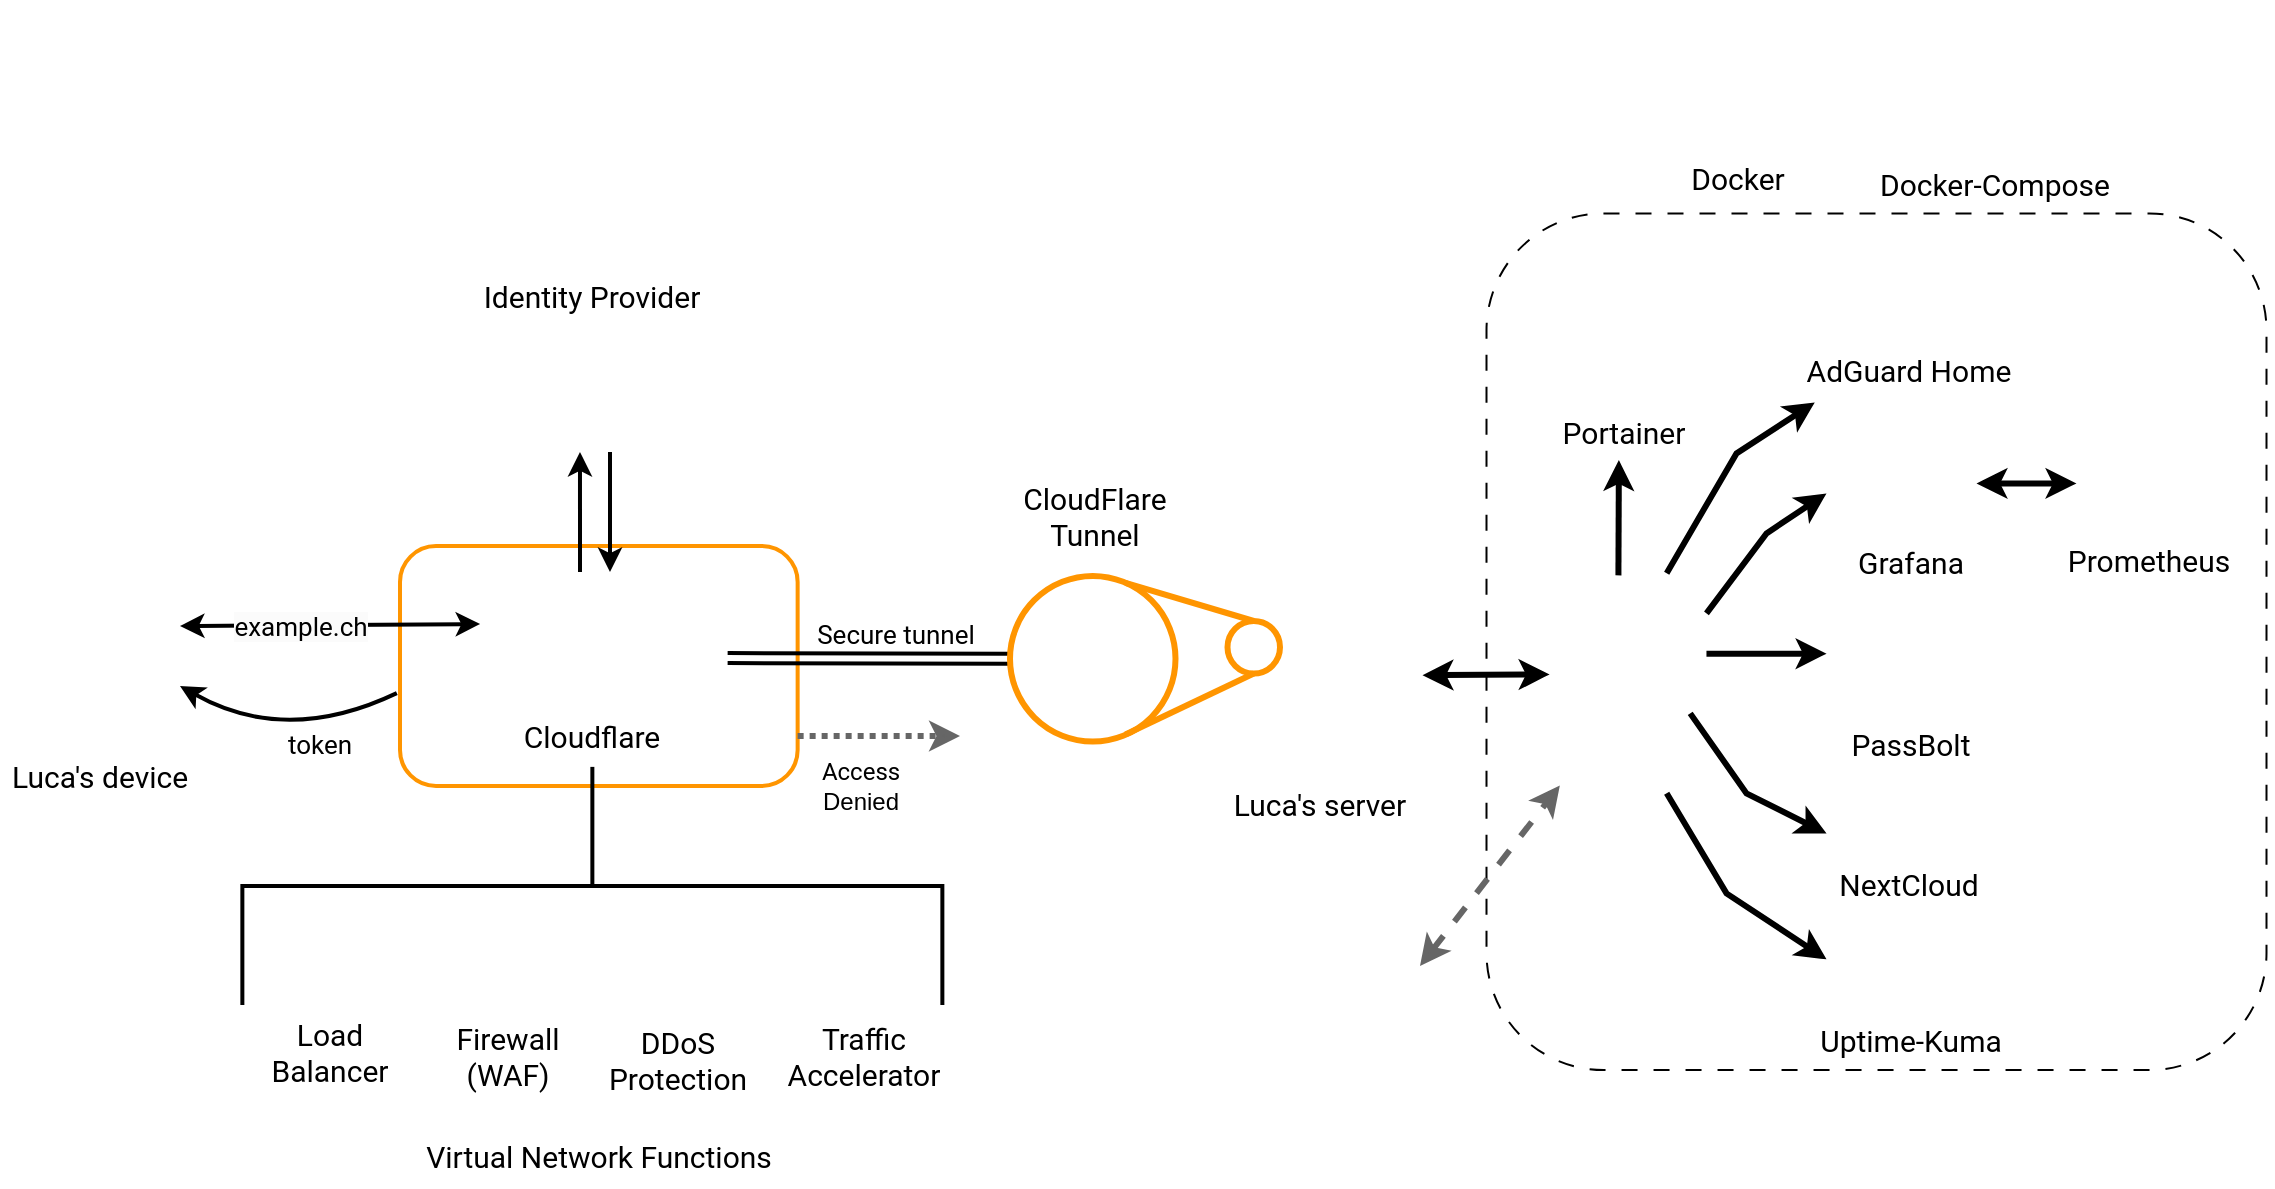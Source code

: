 <mxfile version="21.3.3" type="device">
  <diagram name="Page-1" id="MUNQ2RagDNplRtzWQptZ">
    <mxGraphModel dx="1791" dy="860" grid="1" gridSize="10" guides="1" tooltips="1" connect="1" arrows="1" fold="1" page="1" pageScale="1" pageWidth="850" pageHeight="1100" background="#ffffff" math="0" shadow="0">
      <root>
        <mxCell id="0" />
        <mxCell id="1" parent="0" />
        <mxCell id="4DpClMkkZlTGhRyB2elV-107" value="" style="rounded=1;whiteSpace=wrap;html=1;fillColor=none;dashed=1;dashPattern=8 8;" vertex="1" parent="1">
          <mxGeometry x="153.25" y="163.69" width="390" height="428.31" as="geometry" />
        </mxCell>
        <mxCell id="4DpClMkkZlTGhRyB2elV-103" value="" style="shape=image;verticalLabelPosition=bottom;labelBackgroundColor=default;verticalAlign=top;aspect=fixed;imageAspect=0;image=https://cdn-icons-png.flaticon.com/512/757/757179.png;" vertex="1" parent="1">
          <mxGeometry x="5" y="319.69" width="129" height="129" as="geometry" />
        </mxCell>
        <mxCell id="4DpClMkkZlTGhRyB2elV-38" value="" style="rounded=1;whiteSpace=wrap;html=1;fillColor=none;strokeColor=#FF9500;strokeWidth=2;" vertex="1" parent="1">
          <mxGeometry x="-390" y="330" width="198.82" height="120" as="geometry" />
        </mxCell>
        <mxCell id="4DpClMkkZlTGhRyB2elV-18" value="" style="shape=image;verticalLabelPosition=bottom;labelBackgroundColor=default;verticalAlign=top;aspect=fixed;imageAspect=0;image=https://upload.wikimedia.org/wikipedia/commons/thumb/1/1b/Traefik.logo.png/1200px-Traefik.logo.png;" vertex="1" parent="1">
          <mxGeometry x="186.81" y="348.69" width="67.06" height="92.5" as="geometry" />
        </mxCell>
        <mxCell id="4DpClMkkZlTGhRyB2elV-28" value="" style="shape=image;verticalLabelPosition=bottom;labelBackgroundColor=default;verticalAlign=top;aspect=fixed;imageAspect=0;image=https://static-00.iconduck.com/assets.00/portainer-icon-366x512-rt9if7pd.png;" vertex="1" parent="1">
          <mxGeometry x="197.93" y="181.99" width="57.18" height="80" as="geometry" />
        </mxCell>
        <mxCell id="4DpClMkkZlTGhRyB2elV-29" value="" style="shape=image;verticalLabelPosition=bottom;labelBackgroundColor=default;verticalAlign=top;aspect=fixed;imageAspect=0;image=https://gitlab.developers.cam.ac.uk/uploads/-/system/project/avatar/4542/compose.png;" vertex="1" parent="1">
          <mxGeometry x="374.91" y="57.69" width="64.69" height="82" as="geometry" />
        </mxCell>
        <mxCell id="4DpClMkkZlTGhRyB2elV-32" value="" style="shape=image;verticalLabelPosition=bottom;labelBackgroundColor=default;verticalAlign=top;aspect=fixed;imageAspect=0;image=https://icons.veryicon.com/png/o/miscellaneous/two-color-icon-library/user-286.png;" vertex="1" parent="1">
          <mxGeometry x="-590" y="340" width="100" height="100" as="geometry" />
        </mxCell>
        <mxCell id="4DpClMkkZlTGhRyB2elV-33" value="" style="shape=image;verticalLabelPosition=bottom;labelBackgroundColor=default;verticalAlign=top;aspect=fixed;imageAspect=0;image=https://gnulinux.ch/bl-content/uploads/pages/21d48109461a5a4809df8924600e170b/cloudflare_logo.png;" vertex="1" parent="1">
          <mxGeometry x="-360" y="350" width="132.36" height="60" as="geometry" />
        </mxCell>
        <mxCell id="4DpClMkkZlTGhRyB2elV-34" value="Cloudflare" style="text;html=1;strokeColor=none;fillColor=none;align=center;verticalAlign=middle;whiteSpace=wrap;rounded=0;fontFamily=Roboto;fontSource=https%3A%2F%2Ffonts.googleapis.com%2Fcss%3Ffamily%3DRoboto;fontSize=15;" vertex="1" parent="1">
          <mxGeometry x="-323.82" y="410" width="60" height="30" as="geometry" />
        </mxCell>
        <mxCell id="4DpClMkkZlTGhRyB2elV-40" value="&lt;span style=&quot;color: rgb(0, 0, 0); font-size: 13px; font-style: normal; font-variant-ligatures: normal; font-variant-caps: normal; font-weight: 400; letter-spacing: normal; orphans: 2; text-align: center; text-indent: 0px; text-transform: none; widows: 2; word-spacing: 0px; -webkit-text-stroke-width: 0px; background-color: rgb(251, 251, 251); text-decoration-thickness: initial; text-decoration-style: initial; text-decoration-color: initial; float: none; display: inline !important;&quot;&gt;example.ch&lt;/span&gt;" style="endArrow=classic;startArrow=classic;html=1;rounded=0;strokeWidth=2;entryX=0.076;entryY=0.317;entryDx=0;entryDy=0;entryPerimeter=0;fontSize=13;fontFamily=Roboto;fontSource=https%3A%2F%2Ffonts.googleapis.com%2Fcss%3Ffamily%3DRoboto;" edge="1" parent="1" target="4DpClMkkZlTGhRyB2elV-33">
          <mxGeometry x="-0.2" width="50" height="50" relative="1" as="geometry">
            <mxPoint x="-500" y="370" as="sourcePoint" />
            <mxPoint x="-400" y="370" as="targetPoint" />
            <mxPoint as="offset" />
          </mxGeometry>
        </mxCell>
        <mxCell id="4DpClMkkZlTGhRyB2elV-39" value="Luca&#39;s device" style="text;html=1;strokeColor=none;fillColor=none;align=center;verticalAlign=middle;whiteSpace=wrap;rounded=0;fontFamily=Roboto;fontSource=https%3A%2F%2Ffonts.googleapis.com%2Fcss%3Ffamily%3DRoboto;fontSize=15;" vertex="1" parent="1">
          <mxGeometry x="-590" y="430" width="100" height="30" as="geometry" />
        </mxCell>
        <mxCell id="4DpClMkkZlTGhRyB2elV-43" value="" style="curved=1;endArrow=classic;html=1;rounded=0;entryX=0.9;entryY=0.6;entryDx=0;entryDy=0;entryPerimeter=0;strokeWidth=2;exitX=-0.008;exitY=0.613;exitDx=0;exitDy=0;exitPerimeter=0;" edge="1" parent="1" source="4DpClMkkZlTGhRyB2elV-38" target="4DpClMkkZlTGhRyB2elV-32">
          <mxGeometry width="50" height="50" relative="1" as="geometry">
            <mxPoint x="-407" y="401" as="sourcePoint" />
            <mxPoint x="-495.5" y="400.7" as="targetPoint" />
            <Array as="points">
              <mxPoint x="-447" y="430" />
            </Array>
          </mxGeometry>
        </mxCell>
        <mxCell id="4DpClMkkZlTGhRyB2elV-45" value="token" style="text;html=1;strokeColor=none;fillColor=none;align=center;verticalAlign=middle;whiteSpace=wrap;rounded=0;fontFamily=Roboto;fontSource=https%3A%2F%2Ffonts.googleapis.com%2Fcss%3Ffamily%3DRoboto;fontSize=13;" vertex="1" parent="1">
          <mxGeometry x="-460" y="414" width="60" height="30" as="geometry" />
        </mxCell>
        <mxCell id="4DpClMkkZlTGhRyB2elV-46" value="" style="shape=image;verticalLabelPosition=bottom;labelBackgroundColor=default;verticalAlign=top;aspect=fixed;imageAspect=0;image=https://cdn-icons-png.flaticon.com/512/3076/3076409.png;" vertex="1" parent="1">
          <mxGeometry x="-320.59" y="220" width="60" height="60" as="geometry" />
        </mxCell>
        <mxCell id="4DpClMkkZlTGhRyB2elV-50" value="" style="endArrow=classic;html=1;rounded=0;entryX=0.343;entryY=1;entryDx=0;entryDy=0;entryPerimeter=0;strokeWidth=2;" edge="1" parent="1">
          <mxGeometry width="50" height="50" relative="1" as="geometry">
            <mxPoint x="-300" y="343" as="sourcePoint" />
            <mxPoint x="-300.01" y="283" as="targetPoint" />
          </mxGeometry>
        </mxCell>
        <mxCell id="4DpClMkkZlTGhRyB2elV-51" value="" style="endArrow=none;html=1;rounded=0;entryX=0.343;entryY=1;entryDx=0;entryDy=0;entryPerimeter=0;startArrow=classic;startFill=1;endFill=0;strokeWidth=2;" edge="1" parent="1">
          <mxGeometry width="50" height="50" relative="1" as="geometry">
            <mxPoint x="-285" y="343" as="sourcePoint" />
            <mxPoint x="-285" y="283" as="targetPoint" />
          </mxGeometry>
        </mxCell>
        <mxCell id="4DpClMkkZlTGhRyB2elV-52" value="Identity Provider" style="text;html=1;strokeColor=none;fillColor=none;align=center;verticalAlign=middle;whiteSpace=wrap;rounded=0;fontFamily=Roboto;fontSource=https%3A%2F%2Ffonts.googleapis.com%2Fcss%3Ffamily%3DRoboto;fontSize=15;" vertex="1" parent="1">
          <mxGeometry x="-356.73" y="190" width="125.82" height="30" as="geometry" />
        </mxCell>
        <mxCell id="4DpClMkkZlTGhRyB2elV-53" value="" style="shape=image;verticalLabelPosition=bottom;labelBackgroundColor=default;verticalAlign=top;aspect=fixed;imageAspect=0;image=https://cdn0.iconfinder.com/data/icons/small-n-flat/24/678129-lock-512.png;" vertex="1" parent="1">
          <mxGeometry x="-467" y="420.5" width="17" height="17" as="geometry" />
        </mxCell>
        <mxCell id="4DpClMkkZlTGhRyB2elV-54" value="Docker-Compose" style="text;html=1;strokeColor=none;fillColor=none;align=center;verticalAlign=middle;whiteSpace=wrap;rounded=0;fontFamily=Roboto;fontSource=https%3A%2F%2Ffonts.googleapis.com%2Fcss%3Ffamily%3DRoboto;fontSize=15;" vertex="1" parent="1">
          <mxGeometry x="329.75" y="133.69" width="155" height="30" as="geometry" />
        </mxCell>
        <mxCell id="4DpClMkkZlTGhRyB2elV-58" value="" style="strokeWidth=2;html=1;shape=mxgraph.flowchart.annotation_2;align=left;labelPosition=right;pointerEvents=1;rotation=90;" vertex="1" parent="1">
          <mxGeometry x="-353.38" y="325" width="119.12" height="350" as="geometry" />
        </mxCell>
        <mxCell id="4DpClMkkZlTGhRyB2elV-62" value="" style="shape=image;verticalLabelPosition=bottom;labelBackgroundColor=default;verticalAlign=top;aspect=fixed;imageAspect=0;image=https://cdn-icons-png.flaticon.com/512/2059/2059030.png;" vertex="1" parent="1">
          <mxGeometry x="-367.15" y="504" width="60" height="60" as="geometry" />
        </mxCell>
        <mxCell id="4DpClMkkZlTGhRyB2elV-63" value="Firewall&lt;br&gt;(WAF)" style="text;html=1;strokeColor=none;fillColor=none;align=center;verticalAlign=middle;whiteSpace=wrap;rounded=0;fontFamily=Roboto;fontSource=https%3A%2F%2Ffonts.googleapis.com%2Fcss%3Ffamily%3DRoboto;fontSize=15;" vertex="1" parent="1">
          <mxGeometry x="-385.82" y="570" width="100" height="30" as="geometry" />
        </mxCell>
        <mxCell id="4DpClMkkZlTGhRyB2elV-64" value="" style="shape=image;verticalLabelPosition=bottom;labelBackgroundColor=default;verticalAlign=top;aspect=fixed;imageAspect=0;image=https://cdn2.iconfinder.com/data/icons/whcompare-servers-web-hosting/50/ddos-protection-512.png;" vertex="1" parent="1">
          <mxGeometry x="-276.59" y="502" width="65" height="65" as="geometry" />
        </mxCell>
        <mxCell id="4DpClMkkZlTGhRyB2elV-65" value="DDoS&lt;br&gt;Protection" style="text;html=1;strokeColor=none;fillColor=none;align=center;verticalAlign=middle;whiteSpace=wrap;rounded=0;fontFamily=Roboto;fontSource=https%3A%2F%2Ffonts.googleapis.com%2Fcss%3Ffamily%3DRoboto;fontSize=15;" vertex="1" parent="1">
          <mxGeometry x="-301.09" y="572" width="100" height="30" as="geometry" />
        </mxCell>
        <mxCell id="4DpClMkkZlTGhRyB2elV-67" value="" style="shape=image;verticalLabelPosition=bottom;labelBackgroundColor=default;verticalAlign=top;aspect=fixed;imageAspect=0;image=https://cdn-icons-png.flaticon.com/512/1455/1455321.png;" vertex="1" parent="1">
          <mxGeometry x="-191.18" y="501" width="66" height="66" as="geometry" />
        </mxCell>
        <mxCell id="4DpClMkkZlTGhRyB2elV-68" value="Traffic&lt;br&gt;Accelerator" style="text;html=1;strokeColor=none;fillColor=none;align=center;verticalAlign=middle;whiteSpace=wrap;rounded=0;fontFamily=Roboto;fontSource=https%3A%2F%2Ffonts.googleapis.com%2Fcss%3Ffamily%3DRoboto;fontSize=15;" vertex="1" parent="1">
          <mxGeometry x="-207.59" y="570" width="100" height="30" as="geometry" />
        </mxCell>
        <mxCell id="4DpClMkkZlTGhRyB2elV-71" value="&lt;span style=&quot;font-weight: normal;&quot;&gt;Virtual Network Functions&lt;/span&gt;" style="text;html=1;strokeColor=none;fillColor=none;align=center;verticalAlign=middle;whiteSpace=wrap;rounded=0;fontFamily=Roboto;fontSource=https%3A%2F%2Ffonts.googleapis.com%2Fcss%3Ffamily%3DRoboto;fontSize=15;fontStyle=1" vertex="1" parent="1">
          <mxGeometry x="-406.14" y="620" width="231.09" height="30" as="geometry" />
        </mxCell>
        <mxCell id="4DpClMkkZlTGhRyB2elV-73" value="&lt;font style=&quot;font-size: 12px;&quot;&gt;&lt;font style=&quot;font-size: 12px;&quot; face=&quot;Roboto&quot;&gt;Access&lt;br style=&quot;font-size: 12px;&quot;&gt;&lt;/font&gt;Denied&lt;/font&gt;" style="endArrow=classic;html=1;rounded=0;strokeWidth=3;fillColor=#f5f5f5;strokeColor=#666666;dashed=1;dashPattern=1 1;fontSize=12;" edge="1" parent="1">
          <mxGeometry x="-0.232" y="-25" width="50" height="50" relative="1" as="geometry">
            <mxPoint x="-191.18" y="425" as="sourcePoint" />
            <mxPoint x="-110" y="425" as="targetPoint" />
            <mxPoint as="offset" />
          </mxGeometry>
        </mxCell>
        <mxCell id="4DpClMkkZlTGhRyB2elV-74" value="" style="shape=image;verticalLabelPosition=bottom;labelBackgroundColor=default;verticalAlign=top;aspect=fixed;imageAspect=0;image=https://img.uxwing.com/wp-content/themes/uxwing/download/checkmark-cross/cross-icon.png;" vertex="1" parent="1">
          <mxGeometry x="-107.5" y="415.81" width="17.5" height="17.5" as="geometry" />
        </mxCell>
        <mxCell id="4DpClMkkZlTGhRyB2elV-75" value="Portainer" style="text;html=1;strokeColor=none;fillColor=none;align=center;verticalAlign=middle;whiteSpace=wrap;rounded=0;fontFamily=Roboto;fontSource=https%3A%2F%2Ffonts.googleapis.com%2Fcss%3Ffamily%3DRoboto;fontSize=15;" vertex="1" parent="1">
          <mxGeometry x="159.43" y="257.93" width="125.82" height="30" as="geometry" />
        </mxCell>
        <mxCell id="4DpClMkkZlTGhRyB2elV-89" value="" style="shape=image;verticalLabelPosition=bottom;labelBackgroundColor=default;verticalAlign=top;aspect=fixed;imageAspect=0;image=https://www.docker.com/wp-content/uploads/2022/03/Moby-logo.png;" vertex="1" parent="1">
          <mxGeometry x="242.35" y="73.69" width="79.72" height="57.17" as="geometry" />
        </mxCell>
        <mxCell id="4DpClMkkZlTGhRyB2elV-55" value="CloudFlare&lt;br&gt;Tunnel" style="text;html=1;strokeColor=none;fillColor=none;align=center;verticalAlign=middle;whiteSpace=wrap;rounded=0;fontFamily=Roboto;fontSource=https%3A%2F%2Ffonts.googleapis.com%2Fcss%3Ffamily%3DRoboto;fontSize=15;" vertex="1" parent="1">
          <mxGeometry x="-85.0" y="300" width="85" height="30" as="geometry" />
        </mxCell>
        <mxCell id="4DpClMkkZlTGhRyB2elV-101" value="" style="shape=link;html=1;rounded=0;strokeWidth=2;exitX=1.011;exitY=0.601;exitDx=0;exitDy=0;exitPerimeter=0;" edge="1" parent="1" source="4DpClMkkZlTGhRyB2elV-33" target="4DpClMkkZlTGhRyB2elV-94">
          <mxGeometry width="100" relative="1" as="geometry">
            <mxPoint x="-230" y="381" as="sourcePoint" />
            <mxPoint x="-110" y="380" as="targetPoint" />
          </mxGeometry>
        </mxCell>
        <mxCell id="4DpClMkkZlTGhRyB2elV-102" value="Secure tunnel" style="text;html=1;strokeColor=none;fillColor=none;align=center;verticalAlign=middle;whiteSpace=wrap;rounded=0;fontFamily=Roboto;fontSource=https%3A%2F%2Ffonts.googleapis.com%2Fcss%3Ffamily%3DRoboto;fontSize=13;" vertex="1" parent="1">
          <mxGeometry x="-204.82" y="359.16" width="125.82" height="30" as="geometry" />
        </mxCell>
        <mxCell id="4DpClMkkZlTGhRyB2elV-106" value="Luca&#39;s server" style="text;html=1;strokeColor=none;fillColor=none;align=center;verticalAlign=middle;whiteSpace=wrap;rounded=0;fontFamily=Roboto;fontSource=https%3A%2F%2Ffonts.googleapis.com%2Fcss%3Ffamily%3DRoboto;fontSize=15;" vertex="1" parent="1">
          <mxGeometry x="17.75" y="444" width="103.5" height="30" as="geometry" />
        </mxCell>
        <mxCell id="4DpClMkkZlTGhRyB2elV-112" value="" style="endArrow=classic;startArrow=classic;html=1;rounded=0;strokeWidth=3;entryX=-0.03;entryY=0.492;entryDx=0;entryDy=0;entryPerimeter=0;" edge="1" parent="1" target="4DpClMkkZlTGhRyB2elV-18">
          <mxGeometry width="50" height="50" relative="1" as="geometry">
            <mxPoint x="121.25" y="394.57" as="sourcePoint" />
            <mxPoint x="183.25" y="393.69" as="targetPoint" />
          </mxGeometry>
        </mxCell>
        <mxCell id="4DpClMkkZlTGhRyB2elV-114" value="Docker" style="text;html=1;strokeColor=none;fillColor=none;align=center;verticalAlign=middle;whiteSpace=wrap;rounded=0;fontFamily=Roboto;fontSource=https%3A%2F%2Ffonts.googleapis.com%2Fcss%3Ffamily%3DRoboto;fontSize=15;" vertex="1" parent="1">
          <mxGeometry x="238.75" y="130.86" width="80" height="30" as="geometry" />
        </mxCell>
        <mxCell id="4DpClMkkZlTGhRyB2elV-116" value="" style="endArrow=classic;startArrow=none;html=1;rounded=0;strokeWidth=3;entryX=0.477;entryY=0.969;entryDx=0;entryDy=0;entryPerimeter=0;exitX=0.122;exitY=0.42;exitDx=0;exitDy=0;exitPerimeter=0;startFill=0;" edge="1" parent="1" target="4DpClMkkZlTGhRyB2elV-75">
          <mxGeometry width="50" height="50" relative="1" as="geometry">
            <mxPoint x="219.21" y="344.69" as="sourcePoint" />
            <mxPoint x="283.43" y="321.42" as="targetPoint" />
          </mxGeometry>
        </mxCell>
        <mxCell id="4DpClMkkZlTGhRyB2elV-120" value="" style="shape=image;verticalLabelPosition=bottom;labelBackgroundColor=default;verticalAlign=top;aspect=fixed;imageAspect=0;image=https://www.freepnglogos.com/uploads/plus-icon/plus-icon-plus-math-icon-download-icons-9.png;" vertex="1" parent="1">
          <mxGeometry x="322.07" y="86.8" width="44.06" height="44.06" as="geometry" />
        </mxCell>
        <mxCell id="4DpClMkkZlTGhRyB2elV-127" value="" style="endArrow=classic;startArrow=none;html=1;rounded=0;strokeWidth=3;entryX=0.115;entryY=1.044;entryDx=0;entryDy=0;entryPerimeter=0;exitX=0.231;exitY=0.42;exitDx=0;exitDy=0;exitPerimeter=0;startFill=0;" edge="1" parent="1" source="4DpClMkkZlTGhRyB2elV-107" target="4DpClMkkZlTGhRyB2elV-81">
          <mxGeometry width="50" height="50" relative="1" as="geometry">
            <mxPoint x="253.25" y="356.69" as="sourcePoint" />
            <mxPoint x="253.29" y="298.69" as="targetPoint" />
            <Array as="points">
              <mxPoint x="278.25" y="283.69" />
            </Array>
          </mxGeometry>
        </mxCell>
        <mxCell id="4DpClMkkZlTGhRyB2elV-128" value="" style="endArrow=classic;startArrow=none;html=1;rounded=0;strokeWidth=3;startFill=0;exitX=0.282;exitY=0.467;exitDx=0;exitDy=0;exitPerimeter=0;" edge="1" parent="1" source="4DpClMkkZlTGhRyB2elV-107">
          <mxGeometry width="50" height="50" relative="1" as="geometry">
            <mxPoint x="263.25" y="373.69" as="sourcePoint" />
            <mxPoint x="323.25" y="303.69" as="targetPoint" />
            <Array as="points">
              <mxPoint x="293.25" y="323.69" />
            </Array>
          </mxGeometry>
        </mxCell>
        <mxCell id="4DpClMkkZlTGhRyB2elV-129" value="" style="endArrow=classic;startArrow=none;html=1;rounded=0;strokeWidth=3;startFill=0;exitX=0.282;exitY=0.514;exitDx=0;exitDy=0;exitPerimeter=0;entryX=0.436;entryY=0.514;entryDx=0;entryDy=0;entryPerimeter=0;" edge="1" parent="1" source="4DpClMkkZlTGhRyB2elV-107" target="4DpClMkkZlTGhRyB2elV-107">
          <mxGeometry width="50" height="50" relative="1" as="geometry">
            <mxPoint x="263.25" y="393.69" as="sourcePoint" />
            <mxPoint x="313.25" y="383.69" as="targetPoint" />
          </mxGeometry>
        </mxCell>
        <mxCell id="4DpClMkkZlTGhRyB2elV-130" value="" style="endArrow=classic;startArrow=none;html=1;rounded=0;strokeWidth=3;exitX=0.122;exitY=0.42;exitDx=0;exitDy=0;exitPerimeter=0;startFill=0;entryX=0.436;entryY=0.724;entryDx=0;entryDy=0;entryPerimeter=0;" edge="1" parent="1" target="4DpClMkkZlTGhRyB2elV-107">
          <mxGeometry width="50" height="50" relative="1" as="geometry">
            <mxPoint x="255.11" y="413.69" as="sourcePoint" />
            <mxPoint x="323.25" y="404.19" as="targetPoint" />
            <Array as="points">
              <mxPoint x="283.25" y="453.69" />
            </Array>
          </mxGeometry>
        </mxCell>
        <mxCell id="4DpClMkkZlTGhRyB2elV-131" value="" style="endArrow=classic;startArrow=none;html=1;rounded=0;strokeWidth=3;exitX=0.231;exitY=0.677;exitDx=0;exitDy=0;exitPerimeter=0;startFill=0;" edge="1" parent="1" source="4DpClMkkZlTGhRyB2elV-107">
          <mxGeometry width="50" height="50" relative="1" as="geometry">
            <mxPoint x="251.11" y="452.19" as="sourcePoint" />
            <mxPoint x="323.25" y="536.69" as="targetPoint" />
            <Array as="points">
              <mxPoint x="273.25" y="503.69" />
            </Array>
          </mxGeometry>
        </mxCell>
        <mxCell id="4DpClMkkZlTGhRyB2elV-133" value="" style="endArrow=classic;startArrow=classic;html=1;rounded=0;strokeWidth=3;startFill=1;" edge="1" parent="1">
          <mxGeometry width="50" height="50" relative="1" as="geometry">
            <mxPoint x="398.25" y="298.69" as="sourcePoint" />
            <mxPoint x="448.25" y="298.69" as="targetPoint" />
          </mxGeometry>
        </mxCell>
        <mxCell id="4DpClMkkZlTGhRyB2elV-20" value="" style="shape=image;verticalLabelPosition=bottom;labelBackgroundColor=default;verticalAlign=top;aspect=fixed;imageAspect=0;image=https://upload.wikimedia.org/wikipedia/commons/a/a3/Adguard.png;" vertex="1" parent="1">
          <mxGeometry x="339.71" y="180.88" width="48.08" height="50" as="geometry" />
        </mxCell>
        <mxCell id="4DpClMkkZlTGhRyB2elV-81" value="AdGuard Home" style="text;html=1;strokeColor=none;fillColor=none;align=center;verticalAlign=middle;whiteSpace=wrap;rounded=0;fontFamily=Roboto;fontSource=https%3A%2F%2Ffonts.googleapis.com%2Fcss%3Ffamily%3DRoboto;fontSize=15;" vertex="1" parent="1">
          <mxGeometry x="303.25" y="226.88" width="123" height="30" as="geometry" />
        </mxCell>
        <mxCell id="4DpClMkkZlTGhRyB2elV-78" value="" style="shape=image;verticalLabelPosition=bottom;labelBackgroundColor=default;verticalAlign=top;aspect=fixed;imageAspect=0;image=https://docs.checkmk.com/latest/images/grafana_logo.png;" vertex="1" parent="1">
          <mxGeometry x="329.25" y="256.88" width="69" height="69" as="geometry" />
        </mxCell>
        <mxCell id="4DpClMkkZlTGhRyB2elV-79" value="Grafana" style="text;html=1;strokeColor=none;fillColor=none;align=center;verticalAlign=middle;whiteSpace=wrap;rounded=0;fontFamily=Roboto;fontSource=https%3A%2F%2Ffonts.googleapis.com%2Fcss%3Ffamily%3DRoboto;fontSize=15;" vertex="1" parent="1">
          <mxGeometry x="304.25" y="323.38" width="123" height="30" as="geometry" />
        </mxCell>
        <mxCell id="4DpClMkkZlTGhRyB2elV-30" value="" style="shape=image;verticalLabelPosition=bottom;labelBackgroundColor=default;verticalAlign=top;aspect=fixed;imageAspect=0;image=https://static-00.iconduck.com/assets.00/passbolt-icon-512x471-u3jpbffe.png;" vertex="1" parent="1">
          <mxGeometry x="329.14" y="353.38" width="65.22" height="60" as="geometry" />
        </mxCell>
        <mxCell id="4DpClMkkZlTGhRyB2elV-85" value="PassBolt" style="text;html=1;strokeColor=none;fillColor=none;align=center;verticalAlign=middle;whiteSpace=wrap;rounded=0;fontFamily=Roboto;fontSource=https%3A%2F%2Ffonts.googleapis.com%2Fcss%3Ffamily%3DRoboto;fontSize=15;" vertex="1" parent="1">
          <mxGeometry x="304.25" y="413.76" width="123" height="30" as="geometry" />
        </mxCell>
        <mxCell id="4DpClMkkZlTGhRyB2elV-25" value="" style="shape=image;verticalLabelPosition=bottom;labelBackgroundColor=default;verticalAlign=top;aspect=fixed;imageAspect=0;image=https://cdn.icon-icons.com/icons2/2699/PNG/512/nextcloud_logo_icon_168948.png;" vertex="1" parent="1">
          <mxGeometry x="329.75" y="437" width="70" height="70" as="geometry" />
        </mxCell>
        <mxCell id="4DpClMkkZlTGhRyB2elV-84" value="NextCloud" style="text;html=1;strokeColor=none;fillColor=none;align=center;verticalAlign=middle;whiteSpace=wrap;rounded=0;fontFamily=Roboto;fontSource=https%3A%2F%2Ffonts.googleapis.com%2Fcss%3Ffamily%3DRoboto;fontSize=15;" vertex="1" parent="1">
          <mxGeometry x="303.25" y="484" width="123" height="30" as="geometry" />
        </mxCell>
        <mxCell id="4DpClMkkZlTGhRyB2elV-26" value="" style="shape=image;verticalLabelPosition=bottom;labelBackgroundColor=default;verticalAlign=top;aspect=fixed;imageAspect=0;image=https://uptime.kuma.pet/img/icon.svg;" vertex="1" parent="1">
          <mxGeometry x="338.25" y="507.0" width="60" height="60" as="geometry" />
        </mxCell>
        <mxCell id="4DpClMkkZlTGhRyB2elV-86" value="Uptime-Kuma" style="text;html=1;strokeColor=none;fillColor=none;align=center;verticalAlign=middle;whiteSpace=wrap;rounded=0;fontFamily=Roboto;fontSource=https%3A%2F%2Ffonts.googleapis.com%2Fcss%3Ffamily%3DRoboto;fontSize=15;" vertex="1" parent="1">
          <mxGeometry x="304.25" y="562.0" width="123" height="30" as="geometry" />
        </mxCell>
        <mxCell id="4DpClMkkZlTGhRyB2elV-80" value="Prometheus" style="text;html=1;strokeColor=none;fillColor=none;align=center;verticalAlign=middle;whiteSpace=wrap;rounded=0;fontFamily=Roboto;fontSource=https%3A%2F%2Ffonts.googleapis.com%2Fcss%3Ffamily%3DRoboto;fontSize=15;" vertex="1" parent="1">
          <mxGeometry x="423.25" y="322.44" width="123" height="30" as="geometry" />
        </mxCell>
        <mxCell id="4DpClMkkZlTGhRyB2elV-24" value="" style="shape=image;verticalLabelPosition=bottom;labelBackgroundColor=default;verticalAlign=top;aspect=fixed;imageAspect=0;image=https://upload.wikimedia.org/wikipedia/commons/thumb/3/38/Prometheus_software_logo.svg/2066px-Prometheus_software_logo.svg.png;" vertex="1" parent="1">
          <mxGeometry x="454.5" y="262.44" width="60.5" height="60" as="geometry" />
        </mxCell>
        <mxCell id="4DpClMkkZlTGhRyB2elV-96" value="" style="endArrow=none;html=1;rounded=0;strokeWidth=3;fillColor=#f8cecc;strokeColor=#FF9500;exitX=0.698;exitY=0.042;exitDx=0;exitDy=0;exitPerimeter=0;entryX=0.5;entryY=0;entryDx=0;entryDy=0;" edge="1" parent="1" source="4DpClMkkZlTGhRyB2elV-94" target="4DpClMkkZlTGhRyB2elV-99">
          <mxGeometry width="50" height="50" relative="1" as="geometry">
            <mxPoint x="-46.25" y="337.5" as="sourcePoint" />
            <mxPoint x="85" y="378.5" as="targetPoint" />
          </mxGeometry>
        </mxCell>
        <mxCell id="4DpClMkkZlTGhRyB2elV-97" value="" style="endArrow=none;html=1;rounded=0;strokeWidth=3;fillColor=#f8cecc;strokeColor=#FF9500;exitX=0.698;exitY=0.958;exitDx=0;exitDy=0;exitPerimeter=0;entryX=0.5;entryY=1;entryDx=0;entryDy=0;" edge="1" parent="1" source="4DpClMkkZlTGhRyB2elV-94" target="4DpClMkkZlTGhRyB2elV-99">
          <mxGeometry width="50" height="50" relative="1" as="geometry">
            <mxPoint x="-46.25" y="437.5" as="sourcePoint" />
            <mxPoint x="85" y="387.5" as="targetPoint" />
          </mxGeometry>
        </mxCell>
        <mxCell id="4DpClMkkZlTGhRyB2elV-99" value="" style="ellipse;whiteSpace=wrap;html=1;aspect=fixed;strokeColor=#FF9500;fillColor=none;strokeWidth=3;" vertex="1" parent="1">
          <mxGeometry x="23.75" y="367.5" width="26.25" height="26.25" as="geometry" />
        </mxCell>
        <mxCell id="4DpClMkkZlTGhRyB2elV-19" value="" style="shape=image;verticalLabelPosition=bottom;labelBackgroundColor=default;verticalAlign=top;aspect=fixed;imageAspect=0;image=https://gnulinux.ch/bl-content/uploads/pages/21d48109461a5a4809df8924600e170b/cloudflare_logo.png;" vertex="1" parent="1">
          <mxGeometry x="-73.786" y="372.705" width="60.32" height="27.344" as="geometry" />
        </mxCell>
        <mxCell id="4DpClMkkZlTGhRyB2elV-94" value="" style="ellipse;whiteSpace=wrap;html=1;aspect=fixed;strokeColor=#FF9500;fillColor=none;strokeWidth=3;" vertex="1" parent="1">
          <mxGeometry x="-85" y="345" width="82.75" height="82.75" as="geometry" />
        </mxCell>
        <mxCell id="4DpClMkkZlTGhRyB2elV-61" value="Load&lt;br&gt;Balancer" style="text;html=1;strokeColor=none;fillColor=none;align=center;verticalAlign=middle;whiteSpace=wrap;rounded=0;fontFamily=Roboto;fontSource=https%3A%2F%2Ffonts.googleapis.com%2Fcss%3Ffamily%3DRoboto;fontSize=15;" vertex="1" parent="1">
          <mxGeometry x="-475" y="568" width="100" height="30" as="geometry" />
        </mxCell>
        <mxCell id="4DpClMkkZlTGhRyB2elV-135" value="" style="shape=image;verticalLabelPosition=bottom;labelBackgroundColor=default;verticalAlign=top;aspect=fixed;imageAspect=0;image=https://cdn-icons-png.flaticon.com/128/2028/2028266.png;rotation=90;" vertex="1" parent="1">
          <mxGeometry x="-450" y="510" width="54" height="54" as="geometry" />
        </mxCell>
        <mxCell id="4DpClMkkZlTGhRyB2elV-136" value="" style="shape=image;verticalLabelPosition=bottom;labelBackgroundColor=default;verticalAlign=top;aspect=fixed;imageAspect=0;image=https://static-00.iconduck.com/assets.00/lets-encrypt-icon-512x398-p2yz53mj.png;" vertex="1" parent="1">
          <mxGeometry x="25.12" y="523" width="88.76" height="69" as="geometry" />
        </mxCell>
        <mxCell id="4DpClMkkZlTGhRyB2elV-137" value="" style="endArrow=classic;startArrow=classic;html=1;rounded=0;strokeWidth=3;entryX=0.094;entryY=0.668;entryDx=0;entryDy=0;entryPerimeter=0;fillColor=#f5f5f5;strokeColor=#666666;dashed=1;" edge="1" parent="1" target="4DpClMkkZlTGhRyB2elV-107">
          <mxGeometry width="50" height="50" relative="1" as="geometry">
            <mxPoint x="120" y="540" as="sourcePoint" />
            <mxPoint x="203.75" y="474" as="targetPoint" />
          </mxGeometry>
        </mxCell>
        <mxCell id="4DpClMkkZlTGhRyB2elV-141" value="" style="shape=image;verticalLabelPosition=bottom;labelBackgroundColor=default;verticalAlign=top;aspect=fixed;imageAspect=0;image=https://cdn-icons-png.flaticon.com/512/2333/2333249.png;" vertex="1" parent="1">
          <mxGeometry x="134" y="465" width="45" height="45" as="geometry" />
        </mxCell>
      </root>
    </mxGraphModel>
  </diagram>
</mxfile>
